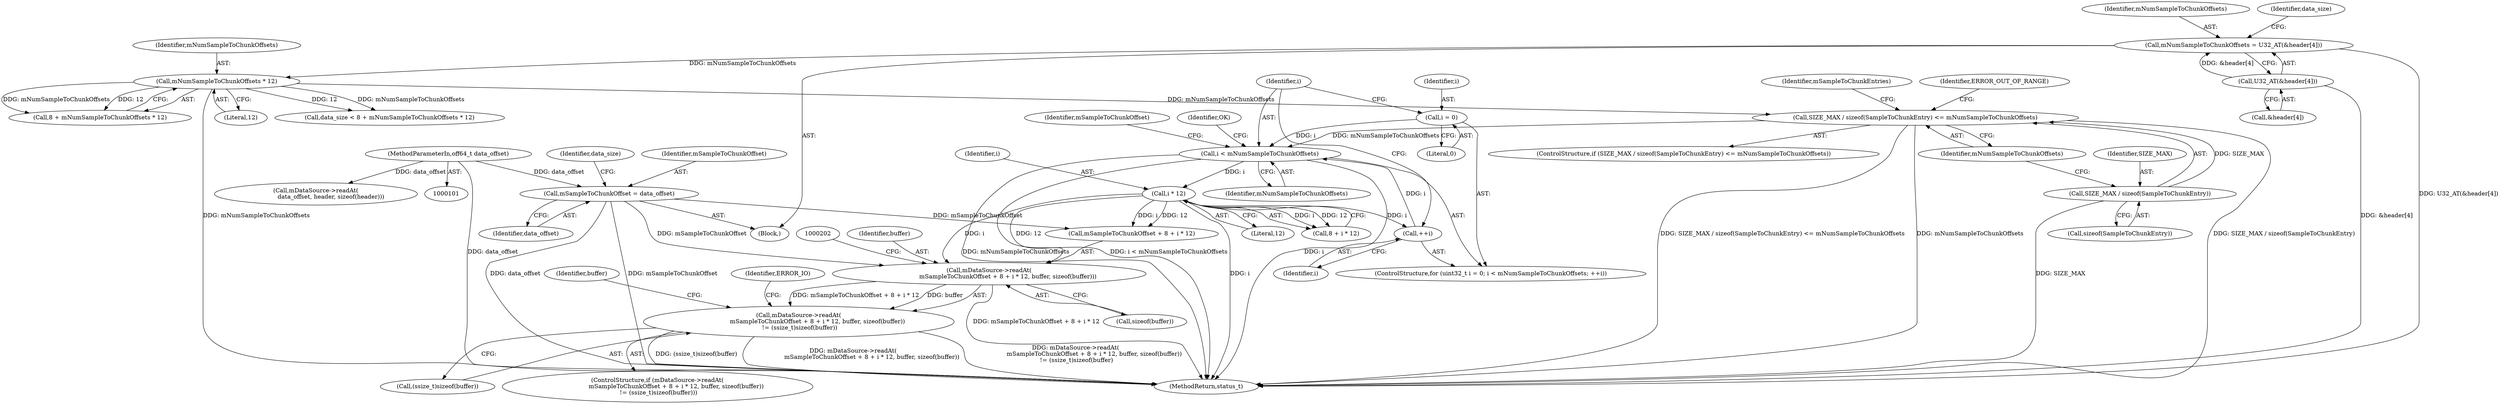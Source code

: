 digraph "0_Android_2434839bbd168469f80dd9a22f1328bc81046398@API" {
"1000190" [label="(Call,mDataSource->readAt(\n                    mSampleToChunkOffset + 8 + i * 12, buffer, sizeof(buffer)))"];
"1000112" [label="(Call,mSampleToChunkOffset = data_offset)"];
"1000102" [label="(MethodParameterIn,off64_t data_offset)"];
"1000195" [label="(Call,i * 12)"];
"1000181" [label="(Call,i < mNumSampleToChunkOffsets)"];
"1000184" [label="(Call,++i)"];
"1000178" [label="(Call,i = 0)"];
"1000164" [label="(Call,SIZE_MAX / sizeof(SampleToChunkEntry) <= mNumSampleToChunkOffsets)"];
"1000165" [label="(Call,SIZE_MAX / sizeof(SampleToChunkEntry))"];
"1000157" [label="(Call,mNumSampleToChunkOffsets * 12)"];
"1000145" [label="(Call,mNumSampleToChunkOffsets = U32_AT(&header[4]))"];
"1000147" [label="(Call,U32_AT(&header[4]))"];
"1000189" [label="(Call,mDataSource->readAt(\n                    mSampleToChunkOffset + 8 + i * 12, buffer, sizeof(buffer))\n != (ssize_t)sizeof(buffer))"];
"1000185" [label="(Identifier,i)"];
"1000166" [label="(Identifier,SIZE_MAX)"];
"1000246" [label="(Identifier,OK)"];
"1000157" [label="(Call,mNumSampleToChunkOffsets * 12)"];
"1000198" [label="(Identifier,buffer)"];
"1000104" [label="(Block,)"];
"1000197" [label="(Literal,12)"];
"1000163" [label="(ControlStructure,if (SIZE_MAX / sizeof(SampleToChunkEntry) <= mNumSampleToChunkOffsets))"];
"1000191" [label="(Call,mSampleToChunkOffset + 8 + i * 12)"];
"1000158" [label="(Identifier,mNumSampleToChunkOffsets)"];
"1000146" [label="(Identifier,mNumSampleToChunkOffsets)"];
"1000201" [label="(Call,(ssize_t)sizeof(buffer))"];
"1000155" [label="(Call,8 + mNumSampleToChunkOffsets * 12)"];
"1000176" [label="(ControlStructure,for (uint32_t i = 0; i < mNumSampleToChunkOffsets; ++i))"];
"1000199" [label="(Call,sizeof(buffer))"];
"1000169" [label="(Identifier,mNumSampleToChunkOffsets)"];
"1000179" [label="(Identifier,i)"];
"1000189" [label="(Call,mDataSource->readAt(\n                    mSampleToChunkOffset + 8 + i * 12, buffer, sizeof(buffer))\n != (ssize_t)sizeof(buffer))"];
"1000247" [label="(MethodReturn,status_t)"];
"1000148" [label="(Call,&header[4])"];
"1000211" [label="(Identifier,buffer)"];
"1000192" [label="(Identifier,mSampleToChunkOffset)"];
"1000125" [label="(Call,mDataSource->readAt(\n                data_offset, header, sizeof(header)))"];
"1000165" [label="(Call,SIZE_MAX / sizeof(SampleToChunkEntry))"];
"1000188" [label="(ControlStructure,if (mDataSource->readAt(\n                    mSampleToChunkOffset + 8 + i * 12, buffer, sizeof(buffer))\n != (ssize_t)sizeof(buffer)))"];
"1000181" [label="(Call,i < mNumSampleToChunkOffsets)"];
"1000154" [label="(Identifier,data_size)"];
"1000167" [label="(Call,sizeof(SampleToChunkEntry))"];
"1000196" [label="(Identifier,i)"];
"1000159" [label="(Literal,12)"];
"1000102" [label="(MethodParameterIn,off64_t data_offset)"];
"1000164" [label="(Call,SIZE_MAX / sizeof(SampleToChunkEntry) <= mNumSampleToChunkOffsets)"];
"1000184" [label="(Call,++i)"];
"1000190" [label="(Call,mDataSource->readAt(\n                    mSampleToChunkOffset + 8 + i * 12, buffer, sizeof(buffer)))"];
"1000195" [label="(Call,i * 12)"];
"1000113" [label="(Identifier,mSampleToChunkOffset)"];
"1000182" [label="(Identifier,i)"];
"1000178" [label="(Call,i = 0)"];
"1000173" [label="(Identifier,mSampleToChunkEntries)"];
"1000112" [label="(Call,mSampleToChunkOffset = data_offset)"];
"1000114" [label="(Identifier,data_offset)"];
"1000153" [label="(Call,data_size < 8 + mNumSampleToChunkOffsets * 12)"];
"1000147" [label="(Call,U32_AT(&header[4]))"];
"1000145" [label="(Call,mNumSampleToChunkOffsets = U32_AT(&header[4]))"];
"1000180" [label="(Literal,0)"];
"1000183" [label="(Identifier,mNumSampleToChunkOffsets)"];
"1000193" [label="(Call,8 + i * 12)"];
"1000207" [label="(Identifier,ERROR_IO)"];
"1000171" [label="(Identifier,ERROR_OUT_OF_RANGE)"];
"1000117" [label="(Identifier,data_size)"];
"1000190" -> "1000189"  [label="AST: "];
"1000190" -> "1000199"  [label="CFG: "];
"1000191" -> "1000190"  [label="AST: "];
"1000198" -> "1000190"  [label="AST: "];
"1000199" -> "1000190"  [label="AST: "];
"1000202" -> "1000190"  [label="CFG: "];
"1000190" -> "1000247"  [label="DDG: mSampleToChunkOffset + 8 + i * 12"];
"1000190" -> "1000189"  [label="DDG: mSampleToChunkOffset + 8 + i * 12"];
"1000190" -> "1000189"  [label="DDG: buffer"];
"1000112" -> "1000190"  [label="DDG: mSampleToChunkOffset"];
"1000195" -> "1000190"  [label="DDG: i"];
"1000195" -> "1000190"  [label="DDG: 12"];
"1000112" -> "1000104"  [label="AST: "];
"1000112" -> "1000114"  [label="CFG: "];
"1000113" -> "1000112"  [label="AST: "];
"1000114" -> "1000112"  [label="AST: "];
"1000117" -> "1000112"  [label="CFG: "];
"1000112" -> "1000247"  [label="DDG: data_offset"];
"1000112" -> "1000247"  [label="DDG: mSampleToChunkOffset"];
"1000102" -> "1000112"  [label="DDG: data_offset"];
"1000112" -> "1000191"  [label="DDG: mSampleToChunkOffset"];
"1000102" -> "1000101"  [label="AST: "];
"1000102" -> "1000247"  [label="DDG: data_offset"];
"1000102" -> "1000125"  [label="DDG: data_offset"];
"1000195" -> "1000193"  [label="AST: "];
"1000195" -> "1000197"  [label="CFG: "];
"1000196" -> "1000195"  [label="AST: "];
"1000197" -> "1000195"  [label="AST: "];
"1000193" -> "1000195"  [label="CFG: "];
"1000195" -> "1000247"  [label="DDG: i"];
"1000195" -> "1000184"  [label="DDG: i"];
"1000195" -> "1000191"  [label="DDG: i"];
"1000195" -> "1000191"  [label="DDG: 12"];
"1000195" -> "1000193"  [label="DDG: i"];
"1000195" -> "1000193"  [label="DDG: 12"];
"1000181" -> "1000195"  [label="DDG: i"];
"1000181" -> "1000176"  [label="AST: "];
"1000181" -> "1000183"  [label="CFG: "];
"1000182" -> "1000181"  [label="AST: "];
"1000183" -> "1000181"  [label="AST: "];
"1000192" -> "1000181"  [label="CFG: "];
"1000246" -> "1000181"  [label="CFG: "];
"1000181" -> "1000247"  [label="DDG: i < mNumSampleToChunkOffsets"];
"1000181" -> "1000247"  [label="DDG: i"];
"1000181" -> "1000247"  [label="DDG: mNumSampleToChunkOffsets"];
"1000184" -> "1000181"  [label="DDG: i"];
"1000178" -> "1000181"  [label="DDG: i"];
"1000164" -> "1000181"  [label="DDG: mNumSampleToChunkOffsets"];
"1000184" -> "1000176"  [label="AST: "];
"1000184" -> "1000185"  [label="CFG: "];
"1000185" -> "1000184"  [label="AST: "];
"1000182" -> "1000184"  [label="CFG: "];
"1000178" -> "1000176"  [label="AST: "];
"1000178" -> "1000180"  [label="CFG: "];
"1000179" -> "1000178"  [label="AST: "];
"1000180" -> "1000178"  [label="AST: "];
"1000182" -> "1000178"  [label="CFG: "];
"1000164" -> "1000163"  [label="AST: "];
"1000164" -> "1000169"  [label="CFG: "];
"1000165" -> "1000164"  [label="AST: "];
"1000169" -> "1000164"  [label="AST: "];
"1000171" -> "1000164"  [label="CFG: "];
"1000173" -> "1000164"  [label="CFG: "];
"1000164" -> "1000247"  [label="DDG: SIZE_MAX / sizeof(SampleToChunkEntry) <= mNumSampleToChunkOffsets"];
"1000164" -> "1000247"  [label="DDG: mNumSampleToChunkOffsets"];
"1000164" -> "1000247"  [label="DDG: SIZE_MAX / sizeof(SampleToChunkEntry)"];
"1000165" -> "1000164"  [label="DDG: SIZE_MAX"];
"1000157" -> "1000164"  [label="DDG: mNumSampleToChunkOffsets"];
"1000165" -> "1000167"  [label="CFG: "];
"1000166" -> "1000165"  [label="AST: "];
"1000167" -> "1000165"  [label="AST: "];
"1000169" -> "1000165"  [label="CFG: "];
"1000165" -> "1000247"  [label="DDG: SIZE_MAX"];
"1000157" -> "1000155"  [label="AST: "];
"1000157" -> "1000159"  [label="CFG: "];
"1000158" -> "1000157"  [label="AST: "];
"1000159" -> "1000157"  [label="AST: "];
"1000155" -> "1000157"  [label="CFG: "];
"1000157" -> "1000247"  [label="DDG: mNumSampleToChunkOffsets"];
"1000157" -> "1000153"  [label="DDG: mNumSampleToChunkOffsets"];
"1000157" -> "1000153"  [label="DDG: 12"];
"1000157" -> "1000155"  [label="DDG: mNumSampleToChunkOffsets"];
"1000157" -> "1000155"  [label="DDG: 12"];
"1000145" -> "1000157"  [label="DDG: mNumSampleToChunkOffsets"];
"1000145" -> "1000104"  [label="AST: "];
"1000145" -> "1000147"  [label="CFG: "];
"1000146" -> "1000145"  [label="AST: "];
"1000147" -> "1000145"  [label="AST: "];
"1000154" -> "1000145"  [label="CFG: "];
"1000145" -> "1000247"  [label="DDG: U32_AT(&header[4])"];
"1000147" -> "1000145"  [label="DDG: &header[4]"];
"1000147" -> "1000148"  [label="CFG: "];
"1000148" -> "1000147"  [label="AST: "];
"1000147" -> "1000247"  [label="DDG: &header[4]"];
"1000189" -> "1000188"  [label="AST: "];
"1000189" -> "1000201"  [label="CFG: "];
"1000201" -> "1000189"  [label="AST: "];
"1000207" -> "1000189"  [label="CFG: "];
"1000211" -> "1000189"  [label="CFG: "];
"1000189" -> "1000247"  [label="DDG: (ssize_t)sizeof(buffer)"];
"1000189" -> "1000247"  [label="DDG: mDataSource->readAt(\n                    mSampleToChunkOffset + 8 + i * 12, buffer, sizeof(buffer))"];
"1000189" -> "1000247"  [label="DDG: mDataSource->readAt(\n                    mSampleToChunkOffset + 8 + i * 12, buffer, sizeof(buffer))\n != (ssize_t)sizeof(buffer)"];
}
